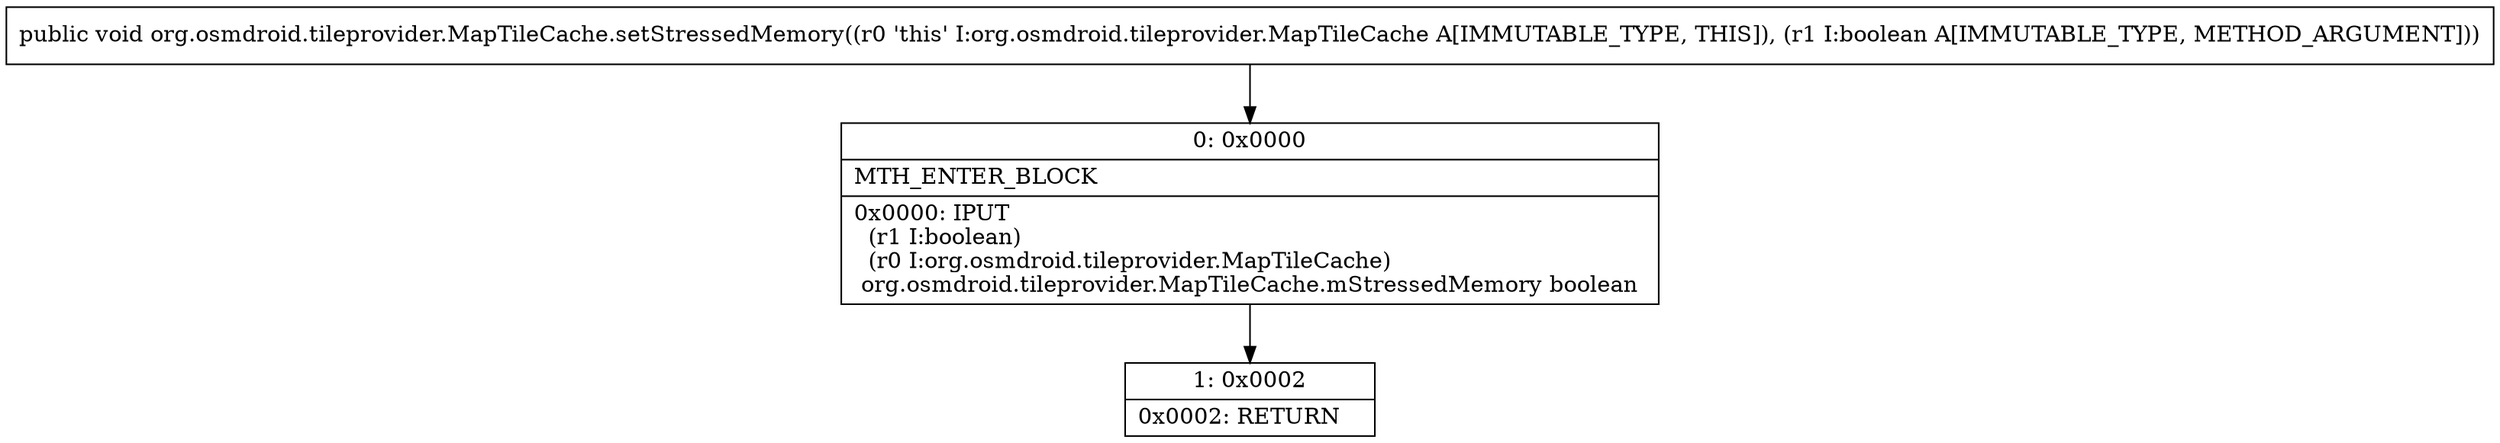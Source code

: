 digraph "CFG fororg.osmdroid.tileprovider.MapTileCache.setStressedMemory(Z)V" {
Node_0 [shape=record,label="{0\:\ 0x0000|MTH_ENTER_BLOCK\l|0x0000: IPUT  \l  (r1 I:boolean)\l  (r0 I:org.osmdroid.tileprovider.MapTileCache)\l org.osmdroid.tileprovider.MapTileCache.mStressedMemory boolean \l}"];
Node_1 [shape=record,label="{1\:\ 0x0002|0x0002: RETURN   \l}"];
MethodNode[shape=record,label="{public void org.osmdroid.tileprovider.MapTileCache.setStressedMemory((r0 'this' I:org.osmdroid.tileprovider.MapTileCache A[IMMUTABLE_TYPE, THIS]), (r1 I:boolean A[IMMUTABLE_TYPE, METHOD_ARGUMENT])) }"];
MethodNode -> Node_0;
Node_0 -> Node_1;
}

